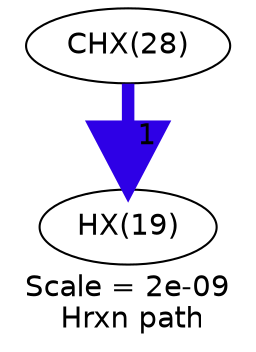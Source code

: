 digraph reaction_paths {
center=1;
s30 -> s21[fontname="Helvetica", style="setlinewidth(6)", arrowsize=3, color="0.7, 1.5, 0.9"
, label=" 1"];
s21 [ fontname="Helvetica", label="HX(19)"];
s30 [ fontname="Helvetica", label="CHX(28)"];
 label = "Scale = 2e-09\l Hrxn path";
 fontname = "Helvetica";
}
